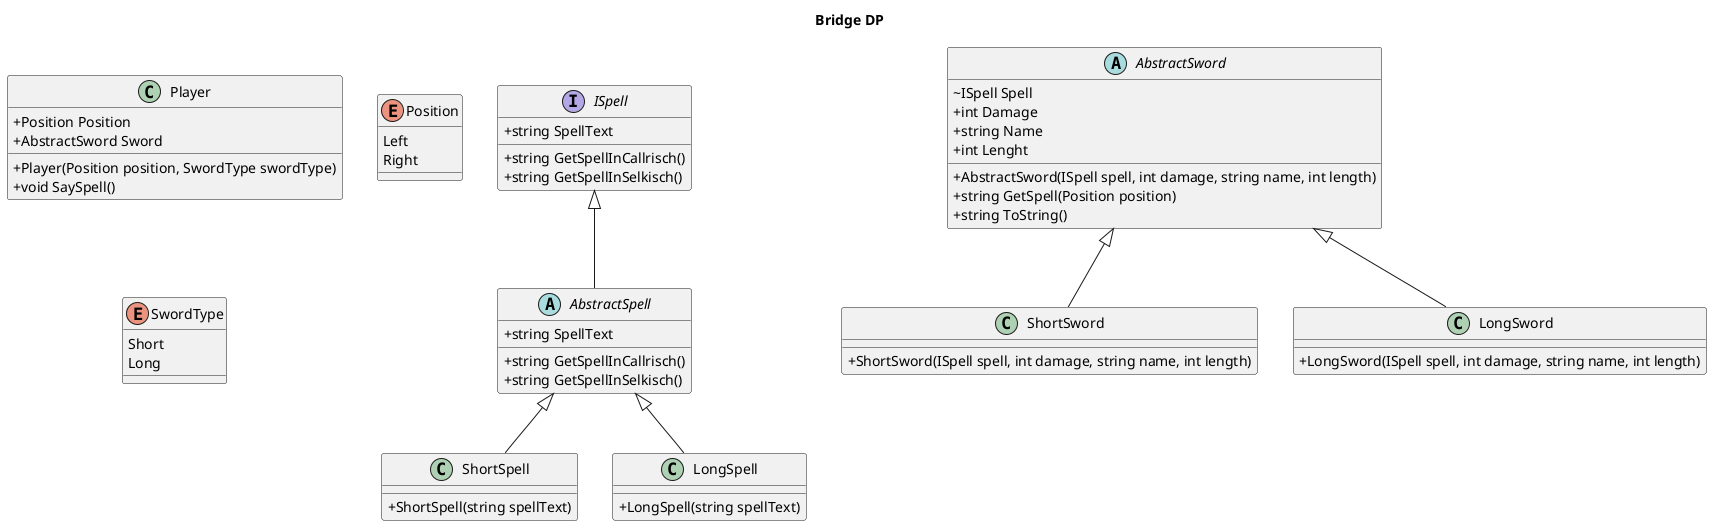 ﻿@startuml
'https://plantuml.com/class-diagram
skinparam classAttributeIconSize 0
title Bridge DP

interface ISpell {
    + string SpellText
    + string GetSpellInCallrisch()
    + string GetSpellInSelkisch()
}
ISpell <|-- AbstractSpell

abstract class AbstractSpell {
    + string SpellText
    + string GetSpellInCallrisch()
    + string GetSpellInSelkisch() 
}
AbstractSpell <|-- ShortSpell
class ShortSpell {
    + ShortSpell(string spellText)
}
AbstractSpell <|-- LongSpell
class LongSpell {
    + LongSpell(string spellText)
}

abstract class AbstractSword {
    ~ ISpell Spell
    + int Damage
    + string Name
    + int Lenght
    + AbstractSword(ISpell spell, int damage, string name, int length)
    + string GetSpell(Position position)
    + string ToString()
}
AbstractSword <|-- ShortSword
class ShortSword {
    + ShortSword(ISpell spell, int damage, string name, int length)
}
AbstractSword <|-- LongSword
class LongSword {
    + LongSword(ISpell spell, int damage, string name, int length)
}

class Player {
    + Position Position
    + AbstractSword Sword
    + Player(Position position, SwordType swordType)
    + void SaySpell()
}

enum Position {
    Left
    Right
}
enum SwordType {
    Short
    Long
}
@enduml